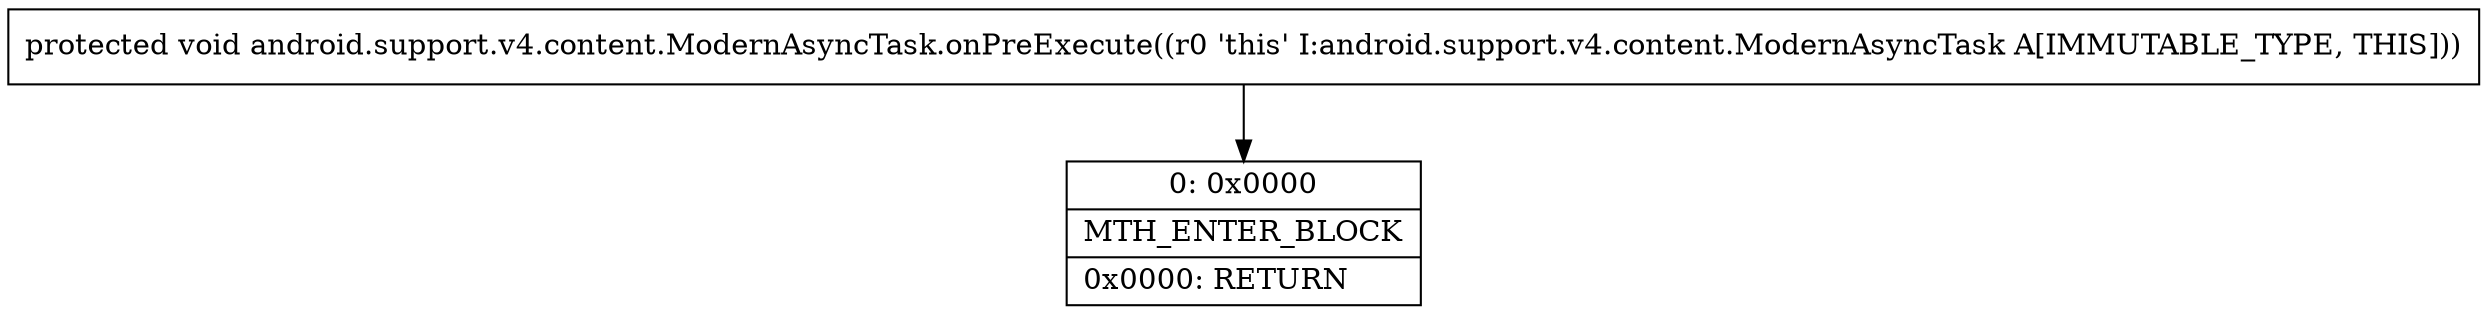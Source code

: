 digraph "CFG forandroid.support.v4.content.ModernAsyncTask.onPreExecute()V" {
Node_0 [shape=record,label="{0\:\ 0x0000|MTH_ENTER_BLOCK\l|0x0000: RETURN   \l}"];
MethodNode[shape=record,label="{protected void android.support.v4.content.ModernAsyncTask.onPreExecute((r0 'this' I:android.support.v4.content.ModernAsyncTask A[IMMUTABLE_TYPE, THIS])) }"];
MethodNode -> Node_0;
}

